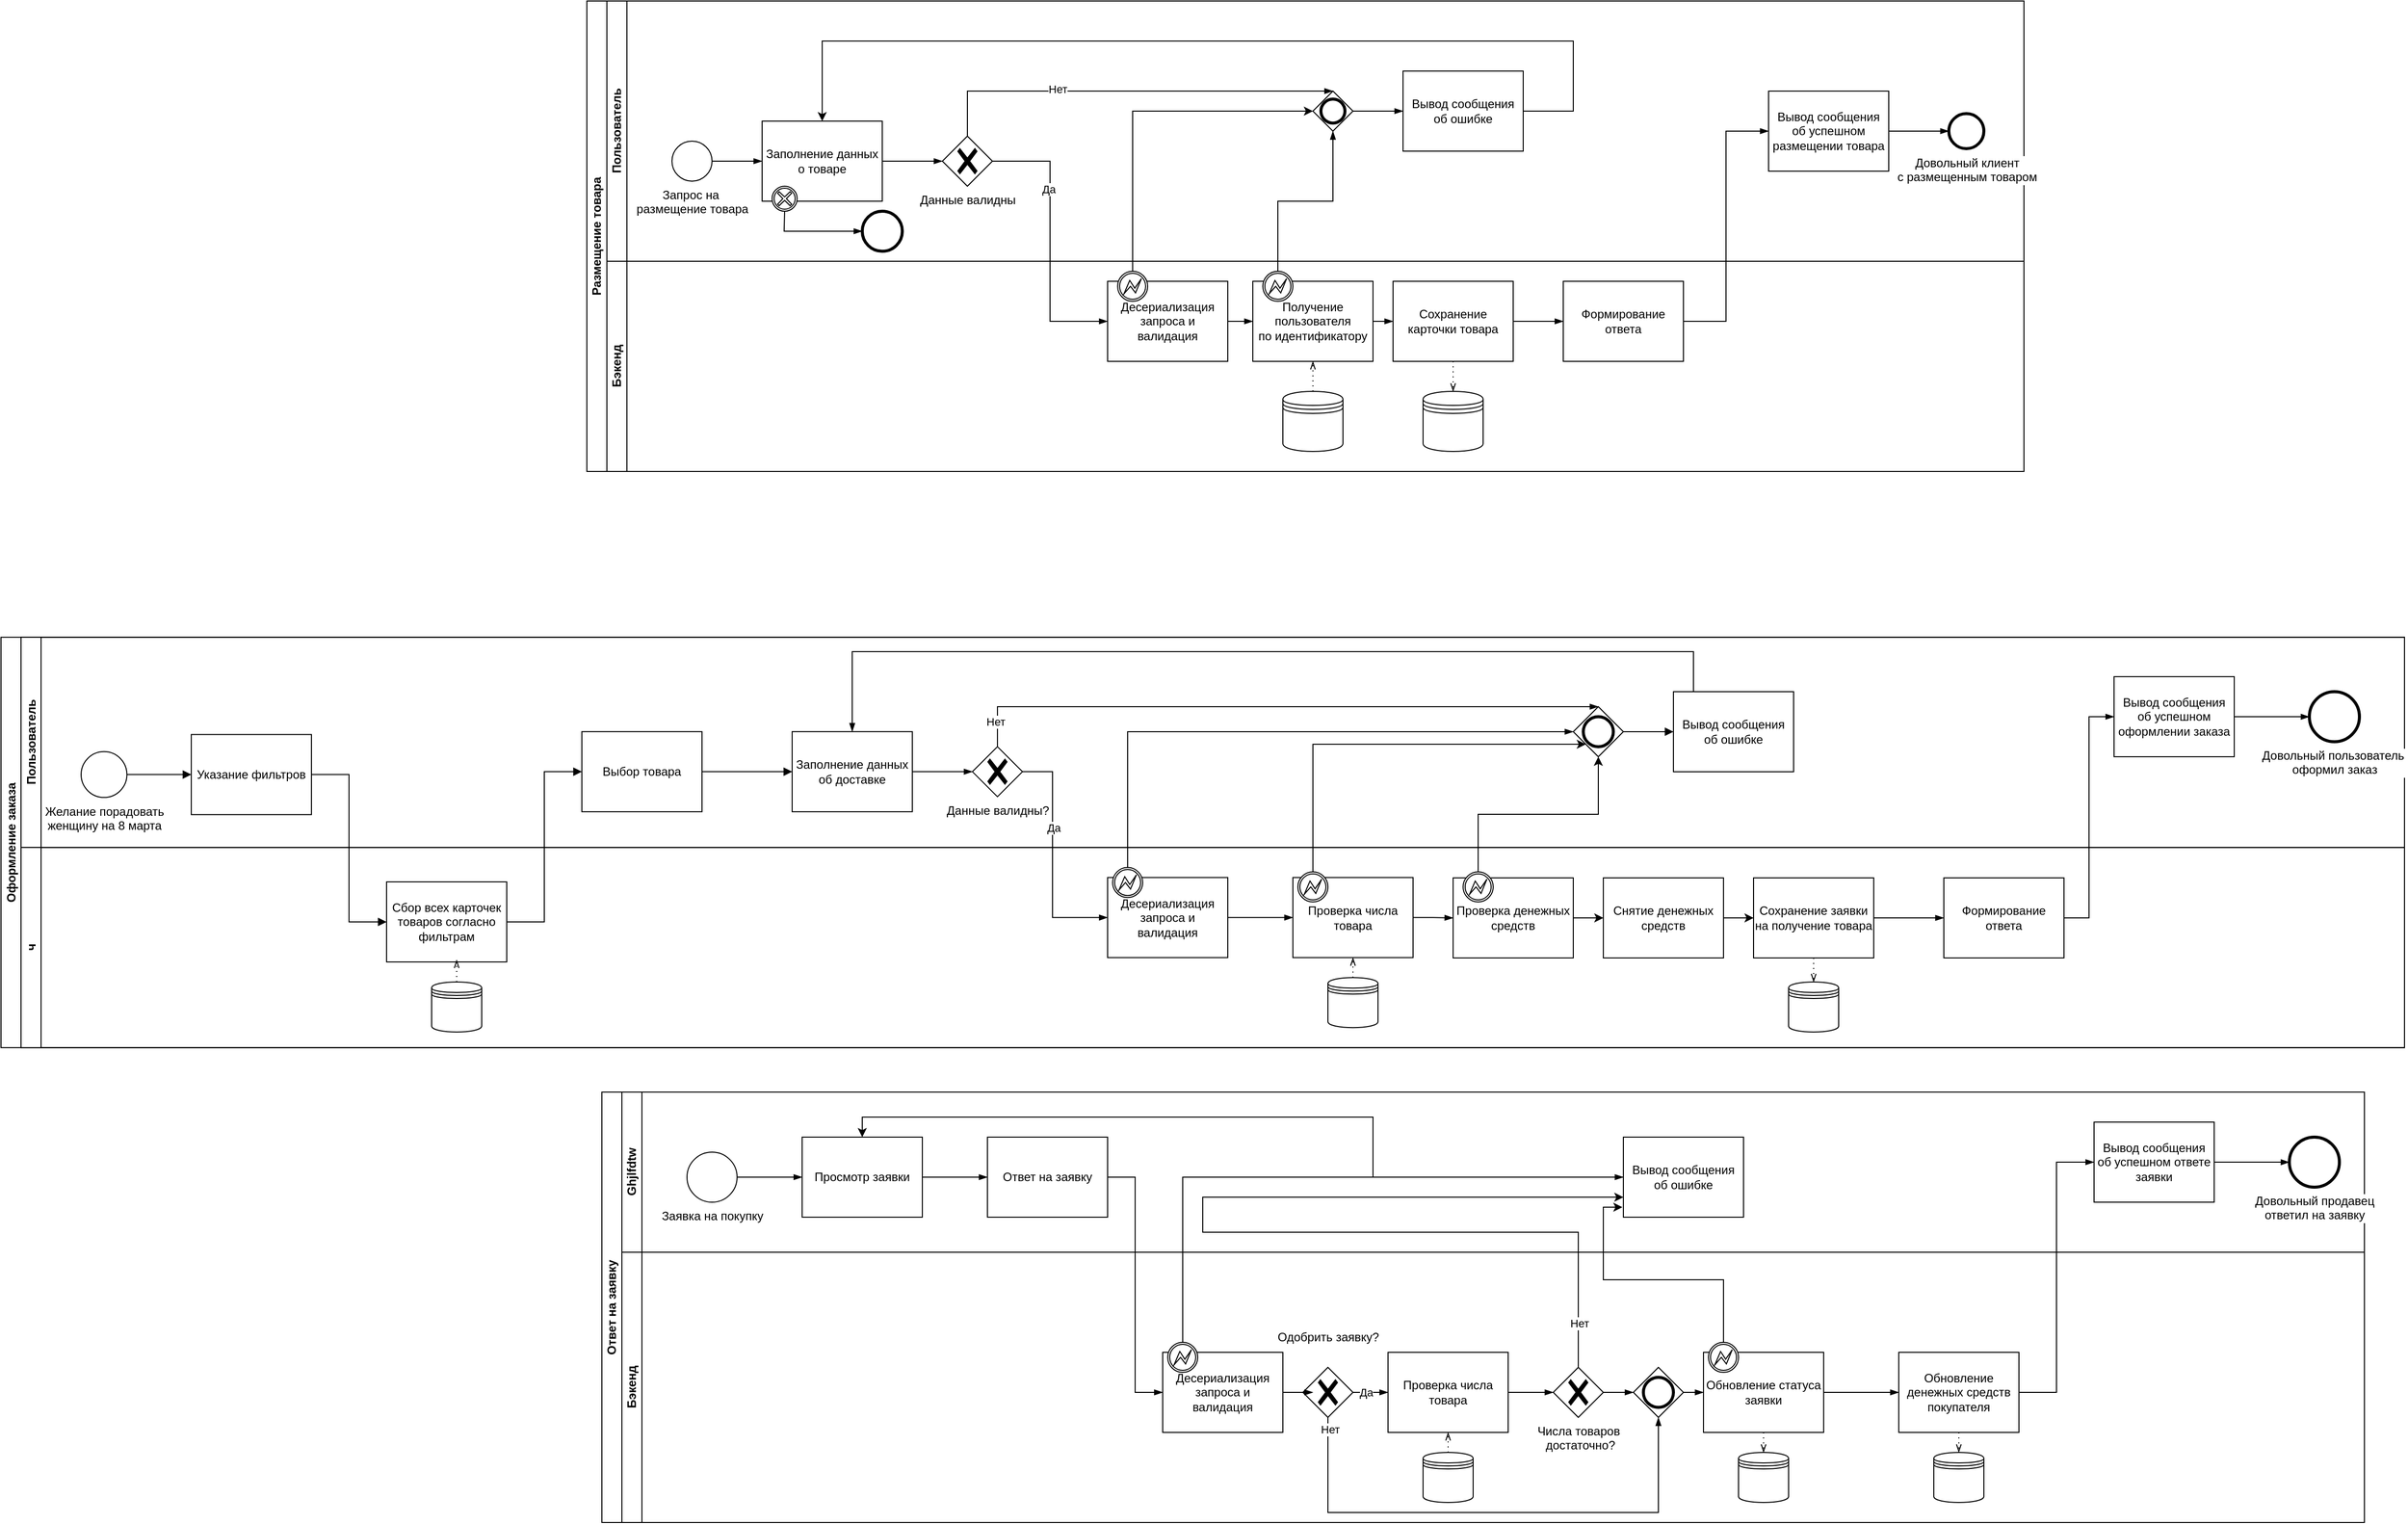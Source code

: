 <mxfile version="26.0.16">
  <diagram name="Page-1" id="ZOsxXr-wDAAlMgPpVdyb">
    <mxGraphModel dx="2162" dy="2418" grid="1" gridSize="10" guides="1" tooltips="1" connect="1" arrows="1" fold="1" page="1" pageScale="1" pageWidth="850" pageHeight="1100" math="0" shadow="0">
      <root>
        <mxCell id="0" />
        <mxCell id="1" parent="0" />
        <mxCell id="DtuoqgoCq_AbvDf9QkuY-9" value="&lt;div&gt;Заполнение данных&lt;/div&gt;&lt;div&gt;о товаре&lt;/div&gt;" style="points=[[0.25,0,0],[0.5,0,0],[0.75,0,0],[1,0.25,0],[1,0.5,0],[1,0.75,0],[0.75,1,0],[0.5,1,0],[0.25,1,0],[0,0.75,0],[0,0.5,0],[0,0.25,0]];shape=mxgraph.bpmn.task2;whiteSpace=wrap;rectStyle=rounded;size=10;html=1;container=1;expand=0;collapsible=0;taskMarker=abstract;isLoopSub=1;" parent="1" vertex="1">
          <mxGeometry x="870" y="80" width="120" height="80" as="geometry" />
        </mxCell>
        <mxCell id="DtuoqgoCq_AbvDf9QkuY-19" value="" style="points=[[0.145,0.145,0],[0.5,0,0],[0.855,0.145,0],[1,0.5,0],[0.855,0.855,0],[0.5,1,0],[0.145,0.855,0],[0,0.5,0]];shape=mxgraph.bpmn.event;html=1;verticalLabelPosition=bottom;labelBackgroundColor=#ffffff;verticalAlign=top;align=center;perimeter=ellipsePerimeter;outlineConnect=0;aspect=fixed;outline=boundInt;symbol=cancel;" parent="DtuoqgoCq_AbvDf9QkuY-9" vertex="1">
          <mxGeometry x="10" y="65" width="25" height="25" as="geometry" />
        </mxCell>
        <mxCell id="DtuoqgoCq_AbvDf9QkuY-11" value="" style="edgeStyle=elbowEdgeStyle;fontSize=12;html=1;endArrow=blockThin;endFill=1;rounded=0;exitX=1;exitY=0.5;exitDx=0;exitDy=0;exitPerimeter=0;entryX=0;entryY=0.5;entryDx=0;entryDy=0;entryPerimeter=0;" parent="1" source="DtuoqgoCq_AbvDf9QkuY-6" target="DtuoqgoCq_AbvDf9QkuY-9" edge="1">
          <mxGeometry width="160" relative="1" as="geometry">
            <mxPoint x="830" y="119.68" as="sourcePoint" />
            <mxPoint x="850" y="120" as="targetPoint" />
          </mxGeometry>
        </mxCell>
        <mxCell id="DtuoqgoCq_AbvDf9QkuY-13" value="" style="edgeStyle=elbowEdgeStyle;fontSize=12;html=1;endArrow=blockThin;endFill=1;rounded=0;exitX=1;exitY=0.5;exitDx=0;exitDy=0;exitPerimeter=0;entryX=0;entryY=0.5;entryDx=0;entryDy=0;entryPerimeter=0;" parent="1" source="DtuoqgoCq_AbvDf9QkuY-9" target="DtuoqgoCq_AbvDf9QkuY-45" edge="1">
          <mxGeometry width="160" relative="1" as="geometry">
            <mxPoint x="1100" y="110" as="sourcePoint" />
            <mxPoint x="1050.0" y="120" as="targetPoint" />
          </mxGeometry>
        </mxCell>
        <mxCell id="DtuoqgoCq_AbvDf9QkuY-20" value="" style="edgeStyle=elbowEdgeStyle;fontSize=12;html=1;endArrow=blockThin;endFill=1;rounded=0;exitX=0.5;exitY=1;exitDx=0;exitDy=0;exitPerimeter=0;" parent="1" source="DtuoqgoCq_AbvDf9QkuY-19" edge="1">
          <mxGeometry width="160" relative="1" as="geometry">
            <mxPoint x="910" y="190" as="sourcePoint" />
            <mxPoint x="970" y="190" as="targetPoint" />
            <Array as="points">
              <mxPoint x="892" y="180" />
            </Array>
          </mxGeometry>
        </mxCell>
        <mxCell id="DtuoqgoCq_AbvDf9QkuY-21" value="" style="points=[[0.145,0.145,0],[0.5,0,0],[0.855,0.145,0],[1,0.5,0],[0.855,0.855,0],[0.5,1,0],[0.145,0.855,0],[0,0.5,0]];shape=mxgraph.bpmn.event;html=1;verticalLabelPosition=bottom;labelBackgroundColor=#ffffff;verticalAlign=top;align=center;perimeter=ellipsePerimeter;outlineConnect=0;aspect=fixed;outline=end;symbol=terminate2;" parent="1" vertex="1">
          <mxGeometry x="970" y="170" width="40" height="40" as="geometry" />
        </mxCell>
        <mxCell id="DtuoqgoCq_AbvDf9QkuY-23" value="" style="edgeStyle=elbowEdgeStyle;fontSize=12;html=1;endArrow=blockThin;endFill=1;rounded=0;exitX=1;exitY=0.5;exitDx=0;exitDy=0;exitPerimeter=0;entryX=0;entryY=0.5;entryDx=0;entryDy=0;entryPerimeter=0;" parent="1" source="DtuoqgoCq_AbvDf9QkuY-45" target="DtuoqgoCq_AbvDf9QkuY-24" edge="1">
          <mxGeometry width="160" relative="1" as="geometry">
            <mxPoint x="1100.0" y="120" as="sourcePoint" />
            <mxPoint x="1200" y="280" as="targetPoint" />
          </mxGeometry>
        </mxCell>
        <mxCell id="DtuoqgoCq_AbvDf9QkuY-44" value="Да" style="edgeLabel;html=1;align=center;verticalAlign=middle;resizable=0;points=[];" parent="DtuoqgoCq_AbvDf9QkuY-23" vertex="1" connectable="0">
          <mxGeometry x="-0.382" y="-2" relative="1" as="geometry">
            <mxPoint as="offset" />
          </mxGeometry>
        </mxCell>
        <mxCell id="DtuoqgoCq_AbvDf9QkuY-24" value="Десериализация запроса и валидация" style="points=[[0.25,0,0],[0.5,0,0],[0.75,0,0],[1,0.25,0],[1,0.5,0],[1,0.75,0],[0.75,1,0],[0.5,1,0],[0.25,1,0],[0,0.75,0],[0,0.5,0],[0,0.25,0]];shape=mxgraph.bpmn.task2;whiteSpace=wrap;rectStyle=rounded;size=10;html=1;container=1;expand=0;collapsible=0;taskMarker=abstract;" parent="1" vertex="1">
          <mxGeometry x="1215" y="240" width="120" height="80" as="geometry" />
        </mxCell>
        <mxCell id="DtuoqgoCq_AbvDf9QkuY-25" value="" style="points=[[0.145,0.145,0],[0.5,0,0],[0.855,0.145,0],[1,0.5,0],[0.855,0.855,0],[0.5,1,0],[0.145,0.855,0],[0,0.5,0]];shape=mxgraph.bpmn.event;html=1;verticalLabelPosition=bottom;labelBackgroundColor=#ffffff;verticalAlign=top;align=center;perimeter=ellipsePerimeter;outlineConnect=0;aspect=fixed;outline=boundInt;symbol=error;" parent="DtuoqgoCq_AbvDf9QkuY-24" vertex="1">
          <mxGeometry x="10" y="-10" width="30" height="30" as="geometry" />
        </mxCell>
        <mxCell id="DtuoqgoCq_AbvDf9QkuY-45" value="Данные валидны" style="points=[[0.25,0.25,0],[0.5,0,0],[0.75,0.25,0],[1,0.5,0],[0.75,0.75,0],[0.5,1,0],[0.25,0.75,0],[0,0.5,0]];shape=mxgraph.bpmn.gateway2;html=1;verticalLabelPosition=bottom;labelBackgroundColor=#ffffff;verticalAlign=top;align=center;perimeter=rhombusPerimeter;outlineConnect=0;outline=none;symbol=none;gwType=exclusive;" parent="1" vertex="1">
          <mxGeometry x="1050" y="95" width="50" height="50" as="geometry" />
        </mxCell>
        <mxCell id="DtuoqgoCq_AbvDf9QkuY-46" value="" style="edgeStyle=elbowEdgeStyle;fontSize=12;html=1;endArrow=blockThin;endFill=1;rounded=0;exitX=0.5;exitY=0;exitDx=0;exitDy=0;exitPerimeter=0;entryX=0.5;entryY=0;entryDx=0;entryDy=0;entryPerimeter=0;" parent="1" source="DtuoqgoCq_AbvDf9QkuY-45" target="mSFzK-ioznIF6lpqcWxD-8" edge="1">
          <mxGeometry width="160" relative="1" as="geometry">
            <mxPoint x="990" y="70" as="sourcePoint" />
            <mxPoint x="1110" y="20.0" as="targetPoint" />
            <Array as="points">
              <mxPoint x="1075" y="60" />
            </Array>
          </mxGeometry>
        </mxCell>
        <mxCell id="DtuoqgoCq_AbvDf9QkuY-48" value="Нет" style="edgeLabel;html=1;align=center;verticalAlign=middle;resizable=0;points=[];" parent="DtuoqgoCq_AbvDf9QkuY-46" vertex="1" connectable="0">
          <mxGeometry x="-0.345" y="2" relative="1" as="geometry">
            <mxPoint as="offset" />
          </mxGeometry>
        </mxCell>
        <mxCell id="DtuoqgoCq_AbvDf9QkuY-56" value="Заполнение данных об доставке" style="points=[[0.25,0,0],[0.5,0,0],[0.75,0,0],[1,0.25,0],[1,0.5,0],[1,0.75,0],[0.75,1,0],[0.5,1,0],[0.25,1,0],[0,0.75,0],[0,0.5,0],[0,0.25,0]];shape=mxgraph.bpmn.task2;whiteSpace=wrap;rectStyle=rounded;size=10;html=1;container=1;expand=0;collapsible=0;taskMarker=abstract;isLoopSub=1;" parent="1" vertex="1">
          <mxGeometry x="900" y="689.93" width="120" height="80" as="geometry" />
        </mxCell>
        <mxCell id="DtuoqgoCq_AbvDf9QkuY-64" value="Данные валидны?" style="points=[[0.25,0.25,0],[0.5,0,0],[0.75,0.25,0],[1,0.5,0],[0.75,0.75,0],[0.5,1,0],[0.25,0.75,0],[0,0.5,0]];shape=mxgraph.bpmn.gateway2;html=1;verticalLabelPosition=bottom;labelBackgroundColor=#ffffff;verticalAlign=top;align=center;perimeter=rhombusPerimeter;outlineConnect=0;outline=none;symbol=none;gwType=exclusive;" parent="1" vertex="1">
          <mxGeometry x="1080" y="704.93" width="50" height="50" as="geometry" />
        </mxCell>
        <mxCell id="DtuoqgoCq_AbvDf9QkuY-65" value="" style="edgeStyle=elbowEdgeStyle;fontSize=12;html=1;endArrow=blockThin;endFill=1;rounded=0;exitX=1;exitY=0.5;exitDx=0;exitDy=0;exitPerimeter=0;entryX=0;entryY=0.5;entryDx=0;entryDy=0;entryPerimeter=0;" parent="1" source="DtuoqgoCq_AbvDf9QkuY-56" target="DtuoqgoCq_AbvDf9QkuY-64" edge="1">
          <mxGeometry width="160" relative="1" as="geometry">
            <mxPoint x="1140" y="769.93" as="sourcePoint" />
            <mxPoint x="1300" y="769.93" as="targetPoint" />
          </mxGeometry>
        </mxCell>
        <mxCell id="DtuoqgoCq_AbvDf9QkuY-67" value="" style="edgeStyle=elbowEdgeStyle;fontSize=12;html=1;endArrow=blockThin;endFill=1;rounded=0;exitX=0.5;exitY=0;exitDx=0;exitDy=0;exitPerimeter=0;entryX=0.5;entryY=0;entryDx=0;entryDy=0;entryPerimeter=0;" parent="1" source="DtuoqgoCq_AbvDf9QkuY-64" target="DtuoqgoCq_AbvDf9QkuY-175" edge="1">
          <mxGeometry width="160" relative="1" as="geometry">
            <mxPoint x="1090" y="699.93" as="sourcePoint" />
            <mxPoint x="1250" y="699.93" as="targetPoint" />
            <Array as="points">
              <mxPoint x="1105" y="679.93" />
            </Array>
          </mxGeometry>
        </mxCell>
        <mxCell id="DtuoqgoCq_AbvDf9QkuY-174" value="Нет" style="edgeLabel;html=1;align=center;verticalAlign=middle;resizable=0;points=[];" parent="DtuoqgoCq_AbvDf9QkuY-67" vertex="1" connectable="0">
          <mxGeometry x="-0.922" y="2" relative="1" as="geometry">
            <mxPoint as="offset" />
          </mxGeometry>
        </mxCell>
        <mxCell id="DtuoqgoCq_AbvDf9QkuY-68" value="" style="edgeStyle=orthogonalEdgeStyle;fontSize=12;html=1;endArrow=blockThin;endFill=1;rounded=0;exitX=1;exitY=0.5;exitDx=0;exitDy=0;exitPerimeter=0;entryX=0.5;entryY=0;entryDx=0;entryDy=0;entryPerimeter=0;" parent="1" source="DtuoqgoCq_AbvDf9QkuY-66" target="DtuoqgoCq_AbvDf9QkuY-56" edge="1">
          <mxGeometry width="160" relative="1" as="geometry">
            <mxPoint x="1390" y="689.93" as="sourcePoint" />
            <mxPoint x="1550" y="689.93" as="targetPoint" />
            <Array as="points">
              <mxPoint x="1800" y="670" />
              <mxPoint x="1800" y="610" />
              <mxPoint x="960" y="610" />
            </Array>
          </mxGeometry>
        </mxCell>
        <mxCell id="DtuoqgoCq_AbvDf9QkuY-76" value="" style="edgeStyle=elbowEdgeStyle;fontSize=12;html=1;endArrow=blockThin;endFill=1;rounded=0;exitX=1;exitY=0.5;exitDx=0;exitDy=0;exitPerimeter=0;entryX=0;entryY=0.5;entryDx=0;entryDy=0;entryPerimeter=0;" parent="1" source="DtuoqgoCq_AbvDf9QkuY-64" target="DtuoqgoCq_AbvDf9QkuY-78" edge="1">
          <mxGeometry width="160" relative="1" as="geometry">
            <mxPoint x="1120" y="869.93" as="sourcePoint" />
            <mxPoint x="1210" y="880" as="targetPoint" />
            <Array as="points">
              <mxPoint x="1160" y="799.93" />
            </Array>
          </mxGeometry>
        </mxCell>
        <mxCell id="DtuoqgoCq_AbvDf9QkuY-173" value="Да" style="edgeLabel;html=1;align=center;verticalAlign=middle;resizable=0;points=[];" parent="DtuoqgoCq_AbvDf9QkuY-76" vertex="1" connectable="0">
          <mxGeometry x="-0.254" y="1" relative="1" as="geometry">
            <mxPoint as="offset" />
          </mxGeometry>
        </mxCell>
        <mxCell id="DtuoqgoCq_AbvDf9QkuY-78" value="Десериализация запроса и валидация" style="points=[[0.25,0,0],[0.5,0,0],[0.75,0,0],[1,0.25,0],[1,0.5,0],[1,0.75,0],[0.75,1,0],[0.5,1,0],[0.25,1,0],[0,0.75,0],[0,0.5,0],[0,0.25,0]];shape=mxgraph.bpmn.task2;whiteSpace=wrap;rectStyle=rounded;size=10;html=1;container=1;expand=0;collapsible=0;taskMarker=abstract;" parent="1" vertex="1">
          <mxGeometry x="1215" y="835.67" width="120" height="80" as="geometry" />
        </mxCell>
        <mxCell id="DtuoqgoCq_AbvDf9QkuY-79" value="" style="points=[[0.145,0.145,0],[0.5,0,0],[0.855,0.145,0],[1,0.5,0],[0.855,0.855,0],[0.5,1,0],[0.145,0.855,0],[0,0.5,0]];shape=mxgraph.bpmn.event;html=1;verticalLabelPosition=bottom;labelBackgroundColor=#ffffff;verticalAlign=top;align=center;perimeter=ellipsePerimeter;outlineConnect=0;aspect=fixed;outline=boundInt;symbol=error;" parent="DtuoqgoCq_AbvDf9QkuY-78" vertex="1">
          <mxGeometry x="5" y="-10" width="30" height="30" as="geometry" />
        </mxCell>
        <mxCell id="DtuoqgoCq_AbvDf9QkuY-80" value="" style="edgeStyle=elbowEdgeStyle;fontSize=12;html=1;endArrow=blockThin;endFill=1;rounded=0;exitX=0.5;exitY=0;exitDx=0;exitDy=0;exitPerimeter=0;entryX=0;entryY=0.5;entryDx=0;entryDy=0;entryPerimeter=0;" parent="1" source="DtuoqgoCq_AbvDf9QkuY-79" target="DtuoqgoCq_AbvDf9QkuY-175" edge="1">
          <mxGeometry width="160" relative="1" as="geometry">
            <mxPoint x="1150" y="820" as="sourcePoint" />
            <mxPoint x="1310" y="820" as="targetPoint" />
            <Array as="points">
              <mxPoint x="1235" y="760" />
            </Array>
          </mxGeometry>
        </mxCell>
        <mxCell id="DtuoqgoCq_AbvDf9QkuY-83" value="" style="edgeStyle=elbowEdgeStyle;fontSize=12;html=1;endArrow=blockThin;endFill=1;rounded=0;exitX=1;exitY=0.5;exitDx=0;exitDy=0;exitPerimeter=0;" parent="1" source="DtuoqgoCq_AbvDf9QkuY-78" edge="1">
          <mxGeometry width="160" relative="1" as="geometry">
            <mxPoint x="1350" y="875.27" as="sourcePoint" />
            <mxPoint x="1400" y="875.67" as="targetPoint" />
          </mxGeometry>
        </mxCell>
        <mxCell id="DtuoqgoCq_AbvDf9QkuY-97" value="Проверка числа товара" style="points=[[0.25,0,0],[0.5,0,0],[0.75,0,0],[1,0.25,0],[1,0.5,0],[1,0.75,0],[0.75,1,0],[0.5,1,0],[0.25,1,0],[0,0.75,0],[0,0.5,0],[0,0.25,0]];shape=mxgraph.bpmn.task2;whiteSpace=wrap;rectStyle=rounded;size=10;html=1;container=1;expand=0;collapsible=0;taskMarker=abstract;" parent="1" vertex="1">
          <mxGeometry x="1400" y="835.67" width="120" height="80" as="geometry" />
        </mxCell>
        <mxCell id="DtuoqgoCq_AbvDf9QkuY-200" value="" style="points=[[0.145,0.145,0],[0.5,0,0],[0.855,0.145,0],[1,0.5,0],[0.855,0.855,0],[0.5,1,0],[0.145,0.855,0],[0,0.5,0]];shape=mxgraph.bpmn.event;html=1;verticalLabelPosition=bottom;labelBackgroundColor=#ffffff;verticalAlign=top;align=center;perimeter=ellipsePerimeter;outlineConnect=0;aspect=fixed;outline=boundInt;symbol=error;" parent="DtuoqgoCq_AbvDf9QkuY-97" vertex="1">
          <mxGeometry x="5" y="-5.67" width="30" height="30" as="geometry" />
        </mxCell>
        <mxCell id="DtuoqgoCq_AbvDf9QkuY-99" value="" style="edgeStyle=elbowEdgeStyle;fontSize=12;html=1;endArrow=blockThin;endFill=1;rounded=0;exitX=1;exitY=0.5;exitDx=0;exitDy=0;exitPerimeter=0;entryX=0;entryY=0.5;entryDx=0;entryDy=0;entryPerimeter=0;" parent="1" source="DtuoqgoCq_AbvDf9QkuY-97" target="DtuoqgoCq_AbvDf9QkuY-201" edge="1">
          <mxGeometry width="160" relative="1" as="geometry">
            <mxPoint x="1530" y="815.67" as="sourcePoint" />
            <mxPoint x="1560" y="875.67" as="targetPoint" />
          </mxGeometry>
        </mxCell>
        <mxCell id="DtuoqgoCq_AbvDf9QkuY-102" value="" style="shape=datastore;html=1;labelPosition=center;verticalLabelPosition=bottom;align=center;verticalAlign=top;" parent="1" vertex="1">
          <mxGeometry x="1435" y="935.67" width="50" height="50" as="geometry" />
        </mxCell>
        <mxCell id="DtuoqgoCq_AbvDf9QkuY-103" value="" style="edgeStyle=elbowEdgeStyle;fontSize=12;html=1;endFill=0;startFill=0;endSize=6;startSize=6;dashed=1;dashPattern=1 4;endArrow=openThin;startArrow=none;rounded=0;exitX=0.5;exitY=0;exitDx=0;exitDy=0;entryX=0.5;entryY=1;entryDx=0;entryDy=0;entryPerimeter=0;" parent="1" source="DtuoqgoCq_AbvDf9QkuY-102" target="DtuoqgoCq_AbvDf9QkuY-97" edge="1">
          <mxGeometry width="160" relative="1" as="geometry">
            <mxPoint x="1560" y="815.67" as="sourcePoint" />
            <mxPoint x="1520" y="945.67" as="targetPoint" />
          </mxGeometry>
        </mxCell>
        <mxCell id="DtuoqgoCq_AbvDf9QkuY-116" value="Заявка на покупку" style="points=[[0.145,0.145,0],[0.5,0,0],[0.855,0.145,0],[1,0.5,0],[0.855,0.855,0],[0.5,1,0],[0.145,0.855,0],[0,0.5,0]];shape=mxgraph.bpmn.event;html=1;verticalLabelPosition=bottom;labelBackgroundColor=#ffffff;verticalAlign=top;align=center;perimeter=ellipsePerimeter;outlineConnect=0;aspect=fixed;outline=standard;symbol=general;" parent="1" vertex="1">
          <mxGeometry x="795" y="1110" width="50" height="50" as="geometry" />
        </mxCell>
        <mxCell id="DtuoqgoCq_AbvDf9QkuY-118" value="Просмотр заявки" style="points=[[0.25,0,0],[0.5,0,0],[0.75,0,0],[1,0.25,0],[1,0.5,0],[1,0.75,0],[0.75,1,0],[0.5,1,0],[0.25,1,0],[0,0.75,0],[0,0.5,0],[0,0.25,0]];shape=mxgraph.bpmn.task2;whiteSpace=wrap;rectStyle=rounded;size=10;html=1;container=1;expand=0;collapsible=0;taskMarker=abstract;" parent="1" vertex="1">
          <mxGeometry x="910" y="1095" width="120" height="80" as="geometry" />
        </mxCell>
        <mxCell id="DtuoqgoCq_AbvDf9QkuY-119" style="edgeStyle=orthogonalEdgeStyle;rounded=0;orthogonalLoop=1;jettySize=auto;html=1;exitX=1;exitY=0.5;exitDx=0;exitDy=0;exitPerimeter=0;entryX=0;entryY=0.5;entryDx=0;entryDy=0;entryPerimeter=0;endArrow=blockThin;endFill=1;" parent="1" source="DtuoqgoCq_AbvDf9QkuY-116" target="DtuoqgoCq_AbvDf9QkuY-118" edge="1">
          <mxGeometry relative="1" as="geometry" />
        </mxCell>
        <mxCell id="DtuoqgoCq_AbvDf9QkuY-120" value="Десериализация запроса и валидация" style="points=[[0.25,0,0],[0.5,0,0],[0.75,0,0],[1,0.25,0],[1,0.5,0],[1,0.75,0],[0.75,1,0],[0.5,1,0],[0.25,1,0],[0,0.75,0],[0,0.5,0],[0,0.25,0]];shape=mxgraph.bpmn.task2;whiteSpace=wrap;rectStyle=rounded;size=10;html=1;container=1;expand=0;collapsible=0;taskMarker=abstract;" parent="1" vertex="1">
          <mxGeometry x="1270" y="1310" width="120" height="80" as="geometry" />
        </mxCell>
        <mxCell id="DtuoqgoCq_AbvDf9QkuY-121" value="" style="points=[[0.145,0.145,0],[0.5,0,0],[0.855,0.145,0],[1,0.5,0],[0.855,0.855,0],[0.5,1,0],[0.145,0.855,0],[0,0.5,0]];shape=mxgraph.bpmn.event;html=1;verticalLabelPosition=bottom;labelBackgroundColor=#ffffff;verticalAlign=top;align=center;perimeter=ellipsePerimeter;outlineConnect=0;aspect=fixed;outline=boundInt;symbol=error;" parent="DtuoqgoCq_AbvDf9QkuY-120" vertex="1">
          <mxGeometry x="5" y="-10" width="30" height="30" as="geometry" />
        </mxCell>
        <mxCell id="DtuoqgoCq_AbvDf9QkuY-125" style="edgeStyle=orthogonalEdgeStyle;rounded=0;orthogonalLoop=1;jettySize=auto;html=1;exitX=1;exitY=0.5;exitDx=0;exitDy=0;exitPerimeter=0;endArrow=blockThin;endFill=1;entryX=0;entryY=0.5;entryDx=0;entryDy=0;entryPerimeter=0;" parent="1" source="DtuoqgoCq_AbvDf9QkuY-123" target="DtuoqgoCq_AbvDf9QkuY-120" edge="1">
          <mxGeometry relative="1" as="geometry" />
        </mxCell>
        <mxCell id="DtuoqgoCq_AbvDf9QkuY-123" value="Ответ на заявку" style="points=[[0.25,0,0],[0.5,0,0],[0.75,0,0],[1,0.25,0],[1,0.5,0],[1,0.75,0],[0.75,1,0],[0.5,1,0],[0.25,1,0],[0,0.75,0],[0,0.5,0],[0,0.25,0]];shape=mxgraph.bpmn.task2;whiteSpace=wrap;rectStyle=rounded;size=10;html=1;container=1;expand=0;collapsible=0;taskMarker=abstract;" parent="1" vertex="1">
          <mxGeometry x="1095" y="1095" width="120" height="80" as="geometry" />
        </mxCell>
        <mxCell id="DtuoqgoCq_AbvDf9QkuY-124" style="edgeStyle=orthogonalEdgeStyle;rounded=0;orthogonalLoop=1;jettySize=auto;html=1;exitX=1;exitY=0.5;exitDx=0;exitDy=0;exitPerimeter=0;entryX=0;entryY=0.5;entryDx=0;entryDy=0;entryPerimeter=0;endArrow=blockThin;endFill=1;" parent="1" source="DtuoqgoCq_AbvDf9QkuY-118" target="DtuoqgoCq_AbvDf9QkuY-123" edge="1">
          <mxGeometry relative="1" as="geometry" />
        </mxCell>
        <mxCell id="DtuoqgoCq_AbvDf9QkuY-128" style="edgeStyle=orthogonalEdgeStyle;rounded=0;orthogonalLoop=1;jettySize=auto;html=1;exitX=1;exitY=0.5;exitDx=0;exitDy=0;exitPerimeter=0;entryX=0.5;entryY=0;entryDx=0;entryDy=0;entryPerimeter=0;" parent="1" source="DtuoqgoCq_AbvDf9QkuY-126" target="DtuoqgoCq_AbvDf9QkuY-118" edge="1">
          <mxGeometry relative="1" as="geometry">
            <mxPoint x="1300" y="1040" as="targetPoint" />
            <Array as="points">
              <mxPoint x="1480" y="1135" />
              <mxPoint x="1480" y="1075" />
              <mxPoint x="970" y="1075" />
            </Array>
          </mxGeometry>
        </mxCell>
        <mxCell id="DtuoqgoCq_AbvDf9QkuY-127" style="edgeStyle=orthogonalEdgeStyle;rounded=0;orthogonalLoop=1;jettySize=auto;html=1;exitX=0.5;exitY=0;exitDx=0;exitDy=0;exitPerimeter=0;entryX=0;entryY=0.5;entryDx=0;entryDy=0;entryPerimeter=0;endArrow=blockThin;endFill=1;" parent="1" source="DtuoqgoCq_AbvDf9QkuY-121" target="DtuoqgoCq_AbvDf9QkuY-126" edge="1">
          <mxGeometry relative="1" as="geometry" />
        </mxCell>
        <mxCell id="DtuoqgoCq_AbvDf9QkuY-147" value="Размещение товара" style="swimlane;html=1;childLayout=stackLayout;resizeParent=1;resizeParentMax=0;horizontal=0;startSize=20;horizontalStack=0;whiteSpace=wrap;" parent="1" vertex="1">
          <mxGeometry x="695" y="-40" width="1435" height="470" as="geometry" />
        </mxCell>
        <mxCell id="DtuoqgoCq_AbvDf9QkuY-148" value="Пользователь" style="swimlane;html=1;startSize=20;horizontal=0;" parent="DtuoqgoCq_AbvDf9QkuY-147" vertex="1">
          <mxGeometry x="20" width="1415" height="260" as="geometry" />
        </mxCell>
        <mxCell id="DtuoqgoCq_AbvDf9QkuY-6" value="&lt;div&gt;Запрос на&amp;nbsp;&lt;/div&gt;&lt;div&gt;размещение товара&lt;/div&gt;&lt;div&gt;&lt;br&gt;&lt;/div&gt;" style="points=[[0.145,0.145,0],[0.5,0,0],[0.855,0.145,0],[1,0.5,0],[0.855,0.855,0],[0.5,1,0],[0.145,0.855,0],[0,0.5,0]];shape=mxgraph.bpmn.event;html=1;verticalLabelPosition=bottom;labelBackgroundColor=#ffffff;verticalAlign=top;align=center;perimeter=ellipsePerimeter;outlineConnect=0;aspect=fixed;outline=standard;symbol=general;" parent="DtuoqgoCq_AbvDf9QkuY-148" vertex="1">
          <mxGeometry x="65" y="140" width="40" height="40" as="geometry" />
        </mxCell>
        <mxCell id="DtuoqgoCq_AbvDf9QkuY-26" value="&lt;div&gt;Вывод сообщения&lt;/div&gt;&lt;div&gt;об ошибке&lt;/div&gt;" style="points=[[0.25,0,0],[0.5,0,0],[0.75,0,0],[1,0.25,0],[1,0.5,0],[1,0.75,0],[0.75,1,0],[0.5,1,0],[0.25,1,0],[0,0.75,0],[0,0.5,0],[0,0.25,0]];shape=mxgraph.bpmn.task2;whiteSpace=wrap;rectStyle=rounded;size=10;html=1;container=1;expand=0;collapsible=0;taskMarker=abstract;" parent="DtuoqgoCq_AbvDf9QkuY-148" vertex="1">
          <mxGeometry x="795" y="70" width="120" height="80" as="geometry" />
        </mxCell>
        <mxCell id="mSFzK-ioznIF6lpqcWxD-12" style="edgeStyle=orthogonalEdgeStyle;rounded=0;orthogonalLoop=1;jettySize=auto;html=1;exitX=1;exitY=0.5;exitDx=0;exitDy=0;exitPerimeter=0;endArrow=blockThin;endFill=1;" parent="DtuoqgoCq_AbvDf9QkuY-148" source="mSFzK-ioznIF6lpqcWxD-8" target="DtuoqgoCq_AbvDf9QkuY-26" edge="1">
          <mxGeometry relative="1" as="geometry" />
        </mxCell>
        <mxCell id="mSFzK-ioznIF6lpqcWxD-8" value="" style="points=[[0.25,0.25,0],[0.5,0,0],[0.75,0.25,0],[1,0.5,0],[0.75,0.75,0],[0.5,1,0],[0.25,0.75,0],[0,0.5,0]];shape=mxgraph.bpmn.gateway2;html=1;verticalLabelPosition=bottom;labelBackgroundColor=#ffffff;verticalAlign=top;align=center;perimeter=rhombusPerimeter;outlineConnect=0;outline=end;symbol=general;" parent="DtuoqgoCq_AbvDf9QkuY-148" vertex="1">
          <mxGeometry x="705" y="90" width="40" height="40" as="geometry" />
        </mxCell>
        <mxCell id="DtuoqgoCq_AbvDf9QkuY-149" value="Бэкенд" style="swimlane;html=1;startSize=20;horizontal=0;" parent="DtuoqgoCq_AbvDf9QkuY-147" vertex="1">
          <mxGeometry x="20" y="260" width="1415" height="210" as="geometry" />
        </mxCell>
        <mxCell id="DtuoqgoCq_AbvDf9QkuY-31" value="&lt;div&gt;Формирование&lt;/div&gt;&lt;div&gt;ответа&lt;/div&gt;" style="points=[[0.25,0,0],[0.5,0,0],[0.75,0,0],[1,0.25,0],[1,0.5,0],[1,0.75,0],[0.75,1,0],[0.5,1,0],[0.25,1,0],[0,0.75,0],[0,0.5,0],[0,0.25,0]];shape=mxgraph.bpmn.task2;whiteSpace=wrap;rectStyle=rounded;size=10;html=1;container=1;expand=0;collapsible=0;taskMarker=abstract;" parent="DtuoqgoCq_AbvDf9QkuY-149" vertex="1">
          <mxGeometry x="955" y="20" width="120" height="80" as="geometry" />
        </mxCell>
        <mxCell id="DtuoqgoCq_AbvDf9QkuY-33" value="&lt;div&gt;Вывод сообщения&lt;/div&gt;&lt;div&gt;об успешном размещении товара&lt;/div&gt;" style="points=[[0.25,0,0],[0.5,0,0],[0.75,0,0],[1,0.25,0],[1,0.5,0],[1,0.75,0],[0.75,1,0],[0.5,1,0],[0.25,1,0],[0,0.75,0],[0,0.5,0],[0,0.25,0]];shape=mxgraph.bpmn.task2;whiteSpace=wrap;rectStyle=rounded;size=10;html=1;container=1;expand=0;collapsible=0;taskMarker=abstract;" parent="DtuoqgoCq_AbvDf9QkuY-149" vertex="1">
          <mxGeometry x="1160" y="-170" width="120" height="80" as="geometry" />
        </mxCell>
        <mxCell id="DtuoqgoCq_AbvDf9QkuY-34" value="" style="edgeStyle=elbowEdgeStyle;fontSize=12;html=1;endArrow=blockThin;endFill=1;rounded=0;exitX=1;exitY=0.5;exitDx=0;exitDy=0;exitPerimeter=0;entryX=0;entryY=0.5;entryDx=0;entryDy=0;entryPerimeter=0;" parent="DtuoqgoCq_AbvDf9QkuY-149" source="DtuoqgoCq_AbvDf9QkuY-31" target="DtuoqgoCq_AbvDf9QkuY-33" edge="1">
          <mxGeometry width="160" relative="1" as="geometry">
            <mxPoint x="970" y="-30" as="sourcePoint" />
            <mxPoint x="1130" y="-30" as="targetPoint" />
          </mxGeometry>
        </mxCell>
        <mxCell id="DtuoqgoCq_AbvDf9QkuY-35" value="&lt;div&gt;Довольный клиент &lt;br&gt;&lt;/div&gt;&lt;div&gt;с размещенным товаром&lt;/div&gt;" style="points=[[0.145,0.145,0],[0.5,0,0],[0.855,0.145,0],[1,0.5,0],[0.855,0.855,0],[0.5,1,0],[0.145,0.855,0],[0,0.5,0]];shape=mxgraph.bpmn.event;html=1;verticalLabelPosition=bottom;labelBackgroundColor=#ffffff;verticalAlign=top;align=center;perimeter=ellipsePerimeter;outlineConnect=0;aspect=fixed;outline=end;symbol=terminate2;" parent="DtuoqgoCq_AbvDf9QkuY-149" vertex="1">
          <mxGeometry x="1340" y="-147.5" width="35" height="35" as="geometry" />
        </mxCell>
        <mxCell id="DtuoqgoCq_AbvDf9QkuY-36" value="" style="edgeStyle=elbowEdgeStyle;fontSize=12;html=1;endArrow=blockThin;endFill=1;rounded=0;exitX=1;exitY=0.5;exitDx=0;exitDy=0;exitPerimeter=0;entryX=0;entryY=0.5;entryDx=0;entryDy=0;entryPerimeter=0;" parent="DtuoqgoCq_AbvDf9QkuY-149" source="DtuoqgoCq_AbvDf9QkuY-33" target="DtuoqgoCq_AbvDf9QkuY-35" edge="1">
          <mxGeometry width="160" relative="1" as="geometry">
            <mxPoint x="1380" y="-80.71" as="sourcePoint" />
            <mxPoint x="1540" y="-80.71" as="targetPoint" />
          </mxGeometry>
        </mxCell>
        <mxCell id="DtuoqgoCq_AbvDf9QkuY-38" value="Сохранение карточки товара" style="points=[[0.25,0,0],[0.5,0,0],[0.75,0,0],[1,0.25,0],[1,0.5,0],[1,0.75,0],[0.75,1,0],[0.5,1,0],[0.25,1,0],[0,0.75,0],[0,0.5,0],[0,0.25,0]];shape=mxgraph.bpmn.task2;whiteSpace=wrap;rectStyle=rounded;size=10;html=1;container=1;expand=0;collapsible=0;taskMarker=abstract;" parent="DtuoqgoCq_AbvDf9QkuY-149" vertex="1">
          <mxGeometry x="785" y="20" width="120" height="80" as="geometry" />
        </mxCell>
        <mxCell id="DtuoqgoCq_AbvDf9QkuY-40" value="" style="edgeStyle=elbowEdgeStyle;fontSize=12;html=1;endArrow=blockThin;endFill=1;rounded=0;exitX=1;exitY=0.5;exitDx=0;exitDy=0;exitPerimeter=0;entryX=0;entryY=0.5;entryDx=0;entryDy=0;entryPerimeter=0;" parent="DtuoqgoCq_AbvDf9QkuY-149" source="DtuoqgoCq_AbvDf9QkuY-38" target="DtuoqgoCq_AbvDf9QkuY-31" edge="1">
          <mxGeometry width="160" relative="1" as="geometry">
            <mxPoint x="815" y="-60" as="sourcePoint" />
            <mxPoint x="975" y="-60" as="targetPoint" />
          </mxGeometry>
        </mxCell>
        <mxCell id="DtuoqgoCq_AbvDf9QkuY-41" value="" style="shape=datastore;html=1;labelPosition=center;verticalLabelPosition=bottom;align=center;verticalAlign=top;" parent="DtuoqgoCq_AbvDf9QkuY-149" vertex="1">
          <mxGeometry x="815" y="130" width="60" height="60" as="geometry" />
        </mxCell>
        <mxCell id="DtuoqgoCq_AbvDf9QkuY-43" value="" style="edgeStyle=elbowEdgeStyle;fontSize=12;html=1;endFill=0;startFill=0;endSize=6;startSize=6;dashed=1;dashPattern=1 4;endArrow=openThin;startArrow=none;rounded=0;exitX=0.5;exitY=1;exitDx=0;exitDy=0;exitPerimeter=0;entryX=0.5;entryY=0;entryDx=0;entryDy=0;" parent="DtuoqgoCq_AbvDf9QkuY-149" source="DtuoqgoCq_AbvDf9QkuY-38" target="DtuoqgoCq_AbvDf9QkuY-41" edge="1">
          <mxGeometry width="160" relative="1" as="geometry">
            <mxPoint x="845" y="140" as="sourcePoint" />
            <mxPoint x="1005" y="140" as="targetPoint" />
          </mxGeometry>
        </mxCell>
        <mxCell id="mSFzK-ioznIF6lpqcWxD-1" value="&lt;div&gt;Получение &lt;br&gt;&lt;/div&gt;&lt;div&gt;пользователя&lt;/div&gt;&lt;div&gt;по идентификатору&lt;/div&gt;" style="points=[[0.25,0,0],[0.5,0,0],[0.75,0,0],[1,0.25,0],[1,0.5,0],[1,0.75,0],[0.75,1,0],[0.5,1,0],[0.25,1,0],[0,0.75,0],[0,0.5,0],[0,0.25,0]];shape=mxgraph.bpmn.task2;whiteSpace=wrap;rectStyle=rounded;size=10;html=1;container=1;expand=0;collapsible=0;taskMarker=abstract;" parent="DtuoqgoCq_AbvDf9QkuY-149" vertex="1">
          <mxGeometry x="645" y="20" width="120" height="80" as="geometry" />
        </mxCell>
        <mxCell id="mSFzK-ioznIF6lpqcWxD-6" value="" style="points=[[0.145,0.145,0],[0.5,0,0],[0.855,0.145,0],[1,0.5,0],[0.855,0.855,0],[0.5,1,0],[0.145,0.855,0],[0,0.5,0]];shape=mxgraph.bpmn.event;html=1;verticalLabelPosition=bottom;labelBackgroundColor=#ffffff;verticalAlign=top;align=center;perimeter=ellipsePerimeter;outlineConnect=0;aspect=fixed;outline=boundInt;symbol=error;" parent="mSFzK-ioznIF6lpqcWxD-1" vertex="1">
          <mxGeometry x="10" y="-10" width="30" height="30" as="geometry" />
        </mxCell>
        <mxCell id="mSFzK-ioznIF6lpqcWxD-2" value="" style="shape=datastore;html=1;labelPosition=center;verticalLabelPosition=bottom;align=center;verticalAlign=top;" parent="DtuoqgoCq_AbvDf9QkuY-149" vertex="1">
          <mxGeometry x="675" y="130" width="60" height="60" as="geometry" />
        </mxCell>
        <mxCell id="mSFzK-ioznIF6lpqcWxD-5" style="edgeStyle=orthogonalEdgeStyle;rounded=0;orthogonalLoop=1;jettySize=auto;html=1;exitX=1;exitY=0.5;exitDx=0;exitDy=0;exitPerimeter=0;entryX=0;entryY=0.5;entryDx=0;entryDy=0;entryPerimeter=0;endArrow=blockThin;endFill=1;" parent="DtuoqgoCq_AbvDf9QkuY-149" source="mSFzK-ioznIF6lpqcWxD-1" target="DtuoqgoCq_AbvDf9QkuY-38" edge="1">
          <mxGeometry relative="1" as="geometry" />
        </mxCell>
        <mxCell id="w8JK0ksPYoYFkluPFeoa-1" style="edgeStyle=orthogonalEdgeStyle;rounded=0;orthogonalLoop=1;jettySize=auto;html=1;exitX=0.5;exitY=0;exitDx=0;exitDy=0;entryX=0.5;entryY=1;entryDx=0;entryDy=0;entryPerimeter=0;dashed=1;endArrow=openThin;endFill=0;dashPattern=1 4;" edge="1" parent="DtuoqgoCq_AbvDf9QkuY-149" source="mSFzK-ioznIF6lpqcWxD-2" target="mSFzK-ioznIF6lpqcWxD-1">
          <mxGeometry relative="1" as="geometry" />
        </mxCell>
        <mxCell id="mSFzK-ioznIF6lpqcWxD-11" style="edgeStyle=orthogonalEdgeStyle;rounded=0;orthogonalLoop=1;jettySize=auto;html=1;exitX=0.5;exitY=0;exitDx=0;exitDy=0;exitPerimeter=0;entryX=0.5;entryY=1;entryDx=0;entryDy=0;entryPerimeter=0;endArrow=blockThin;endFill=1;" parent="DtuoqgoCq_AbvDf9QkuY-147" source="mSFzK-ioznIF6lpqcWxD-6" target="mSFzK-ioznIF6lpqcWxD-8" edge="1">
          <mxGeometry relative="1" as="geometry" />
        </mxCell>
        <mxCell id="DtuoqgoCq_AbvDf9QkuY-151" value="Оформление заказа" style="swimlane;html=1;childLayout=stackLayout;resizeParent=1;resizeParentMax=0;horizontal=0;startSize=20;horizontalStack=0;whiteSpace=wrap;" parent="1" vertex="1">
          <mxGeometry x="110" y="595.67" width="2400" height="410" as="geometry" />
        </mxCell>
        <mxCell id="DtuoqgoCq_AbvDf9QkuY-165" style="edgeStyle=orthogonalEdgeStyle;rounded=0;orthogonalLoop=1;jettySize=auto;html=1;exitX=1;exitY=0.5;exitDx=0;exitDy=0;exitPerimeter=0;entryX=0;entryY=0.5;entryDx=0;entryDy=0;entryPerimeter=0;endArrow=block;endFill=1;" parent="DtuoqgoCq_AbvDf9QkuY-151" source="DtuoqgoCq_AbvDf9QkuY-162" target="DtuoqgoCq_AbvDf9QkuY-164" edge="1">
          <mxGeometry relative="1" as="geometry" />
        </mxCell>
        <mxCell id="DtuoqgoCq_AbvDf9QkuY-152" value="Пользователь" style="swimlane;html=1;startSize=20;horizontal=0;" parent="DtuoqgoCq_AbvDf9QkuY-151" vertex="1">
          <mxGeometry x="20" width="2380" height="210" as="geometry" />
        </mxCell>
        <mxCell id="DtuoqgoCq_AbvDf9QkuY-66" value="Вывод сообщения об ошибке" style="points=[[0.25,0,0],[0.5,0,0],[0.75,0,0],[1,0.25,0],[1,0.5,0],[1,0.75,0],[0.75,1,0],[0.5,1,0],[0.25,1,0],[0,0.75,0],[0,0.5,0],[0,0.25,0]];shape=mxgraph.bpmn.task2;whiteSpace=wrap;rectStyle=rounded;size=10;html=1;container=1;expand=0;collapsible=0;taskMarker=abstract;" parent="DtuoqgoCq_AbvDf9QkuY-152" vertex="1">
          <mxGeometry x="1650" y="54.33" width="120" height="80" as="geometry" />
        </mxCell>
        <mxCell id="DtuoqgoCq_AbvDf9QkuY-161" value="&lt;div&gt;Желание порадовать&lt;/div&gt;&lt;div&gt;женщину на 8 марта&lt;/div&gt;" style="points=[[0.145,0.145,0],[0.5,0,0],[0.855,0.145,0],[1,0.5,0],[0.855,0.855,0],[0.5,1,0],[0.145,0.855,0],[0,0.5,0]];shape=mxgraph.bpmn.event;html=1;verticalLabelPosition=bottom;labelBackgroundColor=#ffffff;verticalAlign=top;align=center;perimeter=ellipsePerimeter;outlineConnect=0;aspect=fixed;outline=standard;symbol=general;" parent="DtuoqgoCq_AbvDf9QkuY-152" vertex="1">
          <mxGeometry x="60" y="114.26" width="45.74" height="45.74" as="geometry" />
        </mxCell>
        <mxCell id="DtuoqgoCq_AbvDf9QkuY-162" value="Указание фильтров" style="points=[[0.25,0,0],[0.5,0,0],[0.75,0,0],[1,0.25,0],[1,0.5,0],[1,0.75,0],[0.75,1,0],[0.5,1,0],[0.25,1,0],[0,0.75,0],[0,0.5,0],[0,0.25,0]];shape=mxgraph.bpmn.task2;whiteSpace=wrap;rectStyle=rounded;size=10;html=1;container=1;expand=0;collapsible=0;taskMarker=abstract;" parent="DtuoqgoCq_AbvDf9QkuY-152" vertex="1">
          <mxGeometry x="170" y="97.13" width="120" height="80" as="geometry" />
        </mxCell>
        <mxCell id="DtuoqgoCq_AbvDf9QkuY-163" style="edgeStyle=orthogonalEdgeStyle;rounded=0;orthogonalLoop=1;jettySize=auto;html=1;exitX=1;exitY=0.5;exitDx=0;exitDy=0;exitPerimeter=0;entryX=0;entryY=0.5;entryDx=0;entryDy=0;entryPerimeter=0;endArrow=block;endFill=1;" parent="DtuoqgoCq_AbvDf9QkuY-152" source="DtuoqgoCq_AbvDf9QkuY-161" target="DtuoqgoCq_AbvDf9QkuY-162" edge="1">
          <mxGeometry relative="1" as="geometry" />
        </mxCell>
        <mxCell id="DtuoqgoCq_AbvDf9QkuY-168" value="Выбор товара" style="points=[[0.25,0,0],[0.5,0,0],[0.75,0,0],[1,0.25,0],[1,0.5,0],[1,0.75,0],[0.75,1,0],[0.5,1,0],[0.25,1,0],[0,0.75,0],[0,0.5,0],[0,0.25,0]];shape=mxgraph.bpmn.task2;whiteSpace=wrap;rectStyle=rounded;size=10;html=1;container=1;expand=0;collapsible=0;taskMarker=abstract;" parent="DtuoqgoCq_AbvDf9QkuY-152" vertex="1">
          <mxGeometry x="560" y="94.26" width="120" height="80" as="geometry" />
        </mxCell>
        <mxCell id="DtuoqgoCq_AbvDf9QkuY-175" value="" style="points=[[0.25,0.25,0],[0.5,0,0],[0.75,0.25,0],[1,0.5,0],[0.75,0.75,0],[0.5,1,0],[0.25,0.75,0],[0,0.5,0]];shape=mxgraph.bpmn.gateway2;html=1;verticalLabelPosition=bottom;labelBackgroundColor=#ffffff;verticalAlign=top;align=center;perimeter=rhombusPerimeter;outlineConnect=0;outline=end;symbol=general;" parent="DtuoqgoCq_AbvDf9QkuY-152" vertex="1">
          <mxGeometry x="1550" y="69.33" width="50" height="50" as="geometry" />
        </mxCell>
        <mxCell id="DtuoqgoCq_AbvDf9QkuY-176" style="edgeStyle=orthogonalEdgeStyle;rounded=0;orthogonalLoop=1;jettySize=auto;html=1;exitX=1;exitY=0.5;exitDx=0;exitDy=0;exitPerimeter=0;entryX=0;entryY=0.5;entryDx=0;entryDy=0;entryPerimeter=0;endArrow=block;endFill=1;" parent="DtuoqgoCq_AbvDf9QkuY-152" source="DtuoqgoCq_AbvDf9QkuY-175" target="DtuoqgoCq_AbvDf9QkuY-66" edge="1">
          <mxGeometry relative="1" as="geometry" />
        </mxCell>
        <mxCell id="DtuoqgoCq_AbvDf9QkuY-95" value="&lt;div&gt;Вывод сообщения&lt;/div&gt;&lt;div&gt;об успешном оформлении заказа&lt;/div&gt;" style="points=[[0.25,0,0],[0.5,0,0],[0.75,0,0],[1,0.25,0],[1,0.5,0],[1,0.75,0],[0.75,1,0],[0.5,1,0],[0.25,1,0],[0,0.75,0],[0,0.5,0],[0,0.25,0]];shape=mxgraph.bpmn.task2;whiteSpace=wrap;rectStyle=rounded;size=10;html=1;container=1;expand=0;collapsible=0;taskMarker=abstract;" parent="DtuoqgoCq_AbvDf9QkuY-152" vertex="1">
          <mxGeometry x="2090" y="39.33" width="120" height="80" as="geometry" />
        </mxCell>
        <mxCell id="DtuoqgoCq_AbvDf9QkuY-113" value="" style="edgeStyle=elbowEdgeStyle;fontSize=12;html=1;endArrow=blockThin;endFill=1;rounded=0;exitX=1;exitY=0.5;exitDx=0;exitDy=0;exitPerimeter=0;entryX=0;entryY=0.5;entryDx=0;entryDy=0;entryPerimeter=0;" parent="DtuoqgoCq_AbvDf9QkuY-152" source="DtuoqgoCq_AbvDf9QkuY-95" edge="1">
          <mxGeometry width="160" relative="1" as="geometry">
            <mxPoint x="2175" y="199.4" as="sourcePoint" />
            <mxPoint x="2285" y="79.4" as="targetPoint" />
          </mxGeometry>
        </mxCell>
        <mxCell id="DtuoqgoCq_AbvDf9QkuY-115" value="&lt;div&gt;Довольный пользователь&amp;nbsp;&lt;/div&gt;&lt;div&gt;оформил заказ&lt;/div&gt;" style="points=[[0.145,0.145,0],[0.5,0,0],[0.855,0.145,0],[1,0.5,0],[0.855,0.855,0],[0.5,1,0],[0.145,0.855,0],[0,0.5,0]];shape=mxgraph.bpmn.event;html=1;verticalLabelPosition=bottom;labelBackgroundColor=#ffffff;verticalAlign=top;align=center;perimeter=ellipsePerimeter;outlineConnect=0;aspect=fixed;outline=end;symbol=terminate2;" parent="DtuoqgoCq_AbvDf9QkuY-152" vertex="1">
          <mxGeometry x="2285" y="54.33" width="50" height="50" as="geometry" />
        </mxCell>
        <mxCell id="DtuoqgoCq_AbvDf9QkuY-153" value="ч" style="swimlane;html=1;startSize=20;horizontal=0;" parent="DtuoqgoCq_AbvDf9QkuY-151" vertex="1">
          <mxGeometry x="20" y="210" width="2380" height="200" as="geometry" />
        </mxCell>
        <mxCell id="DtuoqgoCq_AbvDf9QkuY-164" value="Сбор всех карточек товаров согласно фильтрам" style="points=[[0.25,0,0],[0.5,0,0],[0.75,0,0],[1,0.25,0],[1,0.5,0],[1,0.75,0],[0.75,1,0],[0.5,1,0],[0.25,1,0],[0,0.75,0],[0,0.5,0],[0,0.25,0]];shape=mxgraph.bpmn.task2;whiteSpace=wrap;rectStyle=rounded;size=10;html=1;container=1;expand=0;collapsible=0;taskMarker=abstract;" parent="DtuoqgoCq_AbvDf9QkuY-153" vertex="1">
          <mxGeometry x="365" y="34.33" width="120" height="80" as="geometry" />
        </mxCell>
        <mxCell id="DtuoqgoCq_AbvDf9QkuY-166" value="" style="shape=datastore;html=1;labelPosition=center;verticalLabelPosition=bottom;align=center;verticalAlign=top;" parent="DtuoqgoCq_AbvDf9QkuY-153" vertex="1">
          <mxGeometry x="410" y="134.33" width="50" height="50" as="geometry" />
        </mxCell>
        <mxCell id="DtuoqgoCq_AbvDf9QkuY-167" value="" style="edgeStyle=elbowEdgeStyle;fontSize=12;html=1;endFill=0;startFill=0;endSize=6;startSize=6;dashed=1;dashPattern=1 4;endArrow=openThin;startArrow=none;rounded=0;exitX=0.5;exitY=0;exitDx=0;exitDy=0;entryX=0.583;entryY=0.975;entryDx=0;entryDy=0;entryPerimeter=0;" parent="DtuoqgoCq_AbvDf9QkuY-153" source="DtuoqgoCq_AbvDf9QkuY-166" target="DtuoqgoCq_AbvDf9QkuY-164" edge="1">
          <mxGeometry width="160" relative="1" as="geometry">
            <mxPoint x="200" y="24.33" as="sourcePoint" />
            <mxPoint x="360" y="24.33" as="targetPoint" />
          </mxGeometry>
        </mxCell>
        <mxCell id="DtuoqgoCq_AbvDf9QkuY-87" value="Сохранение заявки на получение товара" style="points=[[0.25,0,0],[0.5,0,0],[0.75,0,0],[1,0.25,0],[1,0.5,0],[1,0.75,0],[0.75,1,0],[0.5,1,0],[0.25,1,0],[0,0.75,0],[0,0.5,0],[0,0.25,0]];shape=mxgraph.bpmn.task2;whiteSpace=wrap;rectStyle=rounded;size=10;html=1;container=1;expand=0;collapsible=0;taskMarker=abstract;" parent="DtuoqgoCq_AbvDf9QkuY-153" vertex="1">
          <mxGeometry x="1730" y="30.33" width="120" height="80" as="geometry" />
        </mxCell>
        <mxCell id="DtuoqgoCq_AbvDf9QkuY-90" value="" style="shape=datastore;html=1;labelPosition=center;verticalLabelPosition=bottom;align=center;verticalAlign=top;" parent="DtuoqgoCq_AbvDf9QkuY-153" vertex="1">
          <mxGeometry x="1765" y="134.33" width="50" height="50" as="geometry" />
        </mxCell>
        <mxCell id="DtuoqgoCq_AbvDf9QkuY-92" value="Формирование ответа" style="points=[[0.25,0,0],[0.5,0,0],[0.75,0,0],[1,0.25,0],[1,0.5,0],[1,0.75,0],[0.75,1,0],[0.5,1,0],[0.25,1,0],[0,0.75,0],[0,0.5,0],[0,0.25,0]];shape=mxgraph.bpmn.task2;whiteSpace=wrap;rectStyle=rounded;size=10;html=1;container=1;expand=0;collapsible=0;taskMarker=abstract;" parent="DtuoqgoCq_AbvDf9QkuY-153" vertex="1">
          <mxGeometry x="1920" y="30.33" width="120" height="80" as="geometry" />
        </mxCell>
        <mxCell id="DtuoqgoCq_AbvDf9QkuY-94" value="" style="edgeStyle=elbowEdgeStyle;fontSize=12;html=1;endArrow=blockThin;endFill=1;rounded=0;exitX=1;exitY=0.5;exitDx=0;exitDy=0;exitPerimeter=0;entryX=0;entryY=0.5;entryDx=0;entryDy=0;entryPerimeter=0;" parent="DtuoqgoCq_AbvDf9QkuY-153" source="DtuoqgoCq_AbvDf9QkuY-87" target="DtuoqgoCq_AbvDf9QkuY-92" edge="1">
          <mxGeometry width="160" relative="1" as="geometry">
            <mxPoint x="1870" y="144.33" as="sourcePoint" />
            <mxPoint x="2030" y="144.33" as="targetPoint" />
          </mxGeometry>
        </mxCell>
        <mxCell id="DtuoqgoCq_AbvDf9QkuY-106" value="" style="edgeStyle=elbowEdgeStyle;fontSize=12;html=1;endFill=0;startFill=0;endSize=6;startSize=6;dashed=1;dashPattern=1 4;endArrow=openThin;startArrow=none;rounded=0;exitX=0.5;exitY=1;exitDx=0;exitDy=0;exitPerimeter=0;entryX=0.5;entryY=0;entryDx=0;entryDy=0;" parent="DtuoqgoCq_AbvDf9QkuY-153" source="DtuoqgoCq_AbvDf9QkuY-87" target="DtuoqgoCq_AbvDf9QkuY-90" edge="1">
          <mxGeometry width="160" relative="1" as="geometry">
            <mxPoint x="1630" y="14.33" as="sourcePoint" />
            <mxPoint x="1790" y="14.33" as="targetPoint" />
          </mxGeometry>
        </mxCell>
        <mxCell id="DtuoqgoCq_AbvDf9QkuY-201" value="Проверка денежных средств" style="points=[[0.25,0,0],[0.5,0,0],[0.75,0,0],[1,0.25,0],[1,0.5,0],[1,0.75,0],[0.75,1,0],[0.5,1,0],[0.25,1,0],[0,0.75,0],[0,0.5,0],[0,0.25,0]];shape=mxgraph.bpmn.task2;whiteSpace=wrap;rectStyle=rounded;size=10;html=1;container=1;expand=0;collapsible=0;taskMarker=abstract;" parent="DtuoqgoCq_AbvDf9QkuY-153" vertex="1">
          <mxGeometry x="1430" y="30.33" width="120" height="80" as="geometry" />
        </mxCell>
        <mxCell id="DtuoqgoCq_AbvDf9QkuY-202" value="" style="points=[[0.145,0.145,0],[0.5,0,0],[0.855,0.145,0],[1,0.5,0],[0.855,0.855,0],[0.5,1,0],[0.145,0.855,0],[0,0.5,0]];shape=mxgraph.bpmn.event;html=1;verticalLabelPosition=bottom;labelBackgroundColor=#ffffff;verticalAlign=top;align=center;perimeter=ellipsePerimeter;outlineConnect=0;aspect=fixed;outline=boundInt;symbol=error;" parent="DtuoqgoCq_AbvDf9QkuY-201" vertex="1">
          <mxGeometry x="10" y="-6" width="30" height="30" as="geometry" />
        </mxCell>
        <mxCell id="DtuoqgoCq_AbvDf9QkuY-208" value="Снятие денежных средств" style="points=[[0.25,0,0],[0.5,0,0],[0.75,0,0],[1,0.25,0],[1,0.5,0],[1,0.75,0],[0.75,1,0],[0.5,1,0],[0.25,1,0],[0,0.75,0],[0,0.5,0],[0,0.25,0]];shape=mxgraph.bpmn.task2;whiteSpace=wrap;rectStyle=rounded;size=10;html=1;container=1;expand=0;collapsible=0;taskMarker=abstract;" parent="DtuoqgoCq_AbvDf9QkuY-153" vertex="1">
          <mxGeometry x="1580" y="30.33" width="120" height="80" as="geometry" />
        </mxCell>
        <mxCell id="DtuoqgoCq_AbvDf9QkuY-209" style="edgeStyle=orthogonalEdgeStyle;rounded=0;orthogonalLoop=1;jettySize=auto;html=1;exitX=1;exitY=0.5;exitDx=0;exitDy=0;exitPerimeter=0;entryX=0;entryY=0.5;entryDx=0;entryDy=0;entryPerimeter=0;" parent="DtuoqgoCq_AbvDf9QkuY-153" source="DtuoqgoCq_AbvDf9QkuY-201" target="DtuoqgoCq_AbvDf9QkuY-208" edge="1">
          <mxGeometry relative="1" as="geometry" />
        </mxCell>
        <mxCell id="DtuoqgoCq_AbvDf9QkuY-210" style="edgeStyle=orthogonalEdgeStyle;rounded=0;orthogonalLoop=1;jettySize=auto;html=1;exitX=1;exitY=0.5;exitDx=0;exitDy=0;exitPerimeter=0;entryX=0;entryY=0.5;entryDx=0;entryDy=0;entryPerimeter=0;" parent="DtuoqgoCq_AbvDf9QkuY-153" source="DtuoqgoCq_AbvDf9QkuY-208" target="DtuoqgoCq_AbvDf9QkuY-87" edge="1">
          <mxGeometry relative="1" as="geometry" />
        </mxCell>
        <mxCell id="DtuoqgoCq_AbvDf9QkuY-169" style="edgeStyle=orthogonalEdgeStyle;rounded=0;orthogonalLoop=1;jettySize=auto;html=1;exitX=1;exitY=0.5;exitDx=0;exitDy=0;exitPerimeter=0;entryX=0;entryY=0.5;entryDx=0;entryDy=0;entryPerimeter=0;endArrow=block;endFill=1;" parent="DtuoqgoCq_AbvDf9QkuY-151" source="DtuoqgoCq_AbvDf9QkuY-164" target="DtuoqgoCq_AbvDf9QkuY-168" edge="1">
          <mxGeometry relative="1" as="geometry" />
        </mxCell>
        <mxCell id="DtuoqgoCq_AbvDf9QkuY-108" value="" style="edgeStyle=elbowEdgeStyle;fontSize=12;html=1;endArrow=blockThin;endFill=1;rounded=0;exitX=1;exitY=0.5;exitDx=0;exitDy=0;exitPerimeter=0;entryX=0;entryY=0.5;entryDx=0;entryDy=0;entryPerimeter=0;" parent="DtuoqgoCq_AbvDf9QkuY-151" source="DtuoqgoCq_AbvDf9QkuY-92" target="DtuoqgoCq_AbvDf9QkuY-95" edge="1">
          <mxGeometry width="160" relative="1" as="geometry">
            <mxPoint x="1600" y="214.33" as="sourcePoint" />
            <mxPoint x="1760" y="214.33" as="targetPoint" />
          </mxGeometry>
        </mxCell>
        <mxCell id="DtuoqgoCq_AbvDf9QkuY-206" style="edgeStyle=orthogonalEdgeStyle;rounded=0;orthogonalLoop=1;jettySize=auto;html=1;exitX=0.5;exitY=0;exitDx=0;exitDy=0;exitPerimeter=0;entryX=0.5;entryY=1;entryDx=0;entryDy=0;entryPerimeter=0;" parent="DtuoqgoCq_AbvDf9QkuY-151" source="DtuoqgoCq_AbvDf9QkuY-202" target="DtuoqgoCq_AbvDf9QkuY-175" edge="1">
          <mxGeometry relative="1" as="geometry" />
        </mxCell>
        <mxCell id="DtuoqgoCq_AbvDf9QkuY-155" value="Ответ на заявку" style="swimlane;html=1;childLayout=stackLayout;resizeParent=1;resizeParentMax=0;horizontal=0;startSize=20;horizontalStack=0;whiteSpace=wrap;" parent="1" vertex="1">
          <mxGeometry x="710" y="1050" width="1760" height="430" as="geometry" />
        </mxCell>
        <mxCell id="DtuoqgoCq_AbvDf9QkuY-156" value="Ghjlfdtw" style="swimlane;html=1;startSize=20;horizontal=0;" parent="DtuoqgoCq_AbvDf9QkuY-155" vertex="1">
          <mxGeometry x="20" width="1740" height="160" as="geometry" />
        </mxCell>
        <mxCell id="DtuoqgoCq_AbvDf9QkuY-126" value="Вывод сообщения об ошибке" style="points=[[0.25,0,0],[0.5,0,0],[0.75,0,0],[1,0.25,0],[1,0.5,0],[1,0.75,0],[0.75,1,0],[0.5,1,0],[0.25,1,0],[0,0.75,0],[0,0.5,0],[0,0.25,0]];shape=mxgraph.bpmn.task2;whiteSpace=wrap;rectStyle=rounded;size=10;html=1;container=1;expand=0;collapsible=0;taskMarker=abstract;" parent="DtuoqgoCq_AbvDf9QkuY-156" vertex="1">
          <mxGeometry x="1000" y="45" width="120" height="80" as="geometry" />
        </mxCell>
        <mxCell id="DtuoqgoCq_AbvDf9QkuY-135" style="edgeStyle=orthogonalEdgeStyle;rounded=0;orthogonalLoop=1;jettySize=auto;html=1;exitX=0.5;exitY=0;exitDx=0;exitDy=0;exitPerimeter=0;entryX=0;entryY=0.75;entryDx=0;entryDy=0;entryPerimeter=0;" parent="DtuoqgoCq_AbvDf9QkuY-155" source="DtuoqgoCq_AbvDf9QkuY-133" target="DtuoqgoCq_AbvDf9QkuY-126" edge="1">
          <mxGeometry relative="1" as="geometry">
            <Array as="points">
              <mxPoint x="975" y="140" />
              <mxPoint x="600" y="140" />
              <mxPoint x="600" y="105" />
            </Array>
          </mxGeometry>
        </mxCell>
        <mxCell id="DtuoqgoCq_AbvDf9QkuY-178" value="Нет" style="edgeLabel;html=1;align=center;verticalAlign=middle;resizable=0;points=[];" parent="DtuoqgoCq_AbvDf9QkuY-135" vertex="1" connectable="0">
          <mxGeometry x="-0.727" y="-1" relative="1" as="geometry">
            <mxPoint y="87" as="offset" />
          </mxGeometry>
        </mxCell>
        <mxCell id="ASArZHunimIBYxJA2P08-2" style="edgeStyle=orthogonalEdgeStyle;rounded=0;orthogonalLoop=1;jettySize=auto;html=1;exitX=0.5;exitY=0;exitDx=0;exitDy=0;exitPerimeter=0;entryX=-0.008;entryY=0.875;entryDx=0;entryDy=0;entryPerimeter=0;" parent="DtuoqgoCq_AbvDf9QkuY-155" source="ASArZHunimIBYxJA2P08-1" target="DtuoqgoCq_AbvDf9QkuY-126" edge="1">
          <mxGeometry relative="1" as="geometry" />
        </mxCell>
        <mxCell id="DtuoqgoCq_AbvDf9QkuY-157" value="Бэкенд" style="swimlane;html=1;startSize=20;horizontal=0;" parent="DtuoqgoCq_AbvDf9QkuY-155" vertex="1">
          <mxGeometry x="20" y="160" width="1740" height="270" as="geometry" />
        </mxCell>
        <mxCell id="DtuoqgoCq_AbvDf9QkuY-129" value="Проверка числа товара" style="points=[[0.25,0,0],[0.5,0,0],[0.75,0,0],[1,0.25,0],[1,0.5,0],[1,0.75,0],[0.75,1,0],[0.5,1,0],[0.25,1,0],[0,0.75,0],[0,0.5,0],[0,0.25,0]];shape=mxgraph.bpmn.task2;whiteSpace=wrap;rectStyle=rounded;size=10;html=1;container=1;expand=0;collapsible=0;taskMarker=abstract;" parent="DtuoqgoCq_AbvDf9QkuY-157" vertex="1">
          <mxGeometry x="765" y="100" width="120" height="80" as="geometry" />
        </mxCell>
        <mxCell id="DtuoqgoCq_AbvDf9QkuY-130" value="" style="shape=datastore;html=1;labelPosition=center;verticalLabelPosition=bottom;align=center;verticalAlign=top;" parent="DtuoqgoCq_AbvDf9QkuY-157" vertex="1">
          <mxGeometry x="800" y="200" width="50" height="50" as="geometry" />
        </mxCell>
        <mxCell id="DtuoqgoCq_AbvDf9QkuY-131" value="" style="edgeStyle=elbowEdgeStyle;fontSize=12;html=1;endFill=0;startFill=0;endSize=6;startSize=6;dashed=1;dashPattern=1 4;endArrow=openThin;startArrow=none;rounded=0;exitX=0.5;exitY=0;exitDx=0;exitDy=0;entryX=0.5;entryY=1;entryDx=0;entryDy=0;entryPerimeter=0;" parent="DtuoqgoCq_AbvDf9QkuY-157" source="DtuoqgoCq_AbvDf9QkuY-130" target="DtuoqgoCq_AbvDf9QkuY-129" edge="1">
          <mxGeometry width="160" relative="1" as="geometry">
            <mxPoint x="925" y="80" as="sourcePoint" />
            <mxPoint x="875" y="190" as="targetPoint" />
          </mxGeometry>
        </mxCell>
        <mxCell id="DtuoqgoCq_AbvDf9QkuY-133" value="&lt;div&gt;Числа товаров&lt;/div&gt;&lt;div&gt;&amp;nbsp;достаточно?&lt;/div&gt;" style="points=[[0.25,0.25,0],[0.5,0,0],[0.75,0.25,0],[1,0.5,0],[0.75,0.75,0],[0.5,1,0],[0.25,0.75,0],[0,0.5,0]];shape=mxgraph.bpmn.gateway2;html=1;verticalLabelPosition=bottom;labelBackgroundColor=#ffffff;verticalAlign=top;align=center;perimeter=rhombusPerimeter;outlineConnect=0;outline=none;symbol=none;gwType=exclusive;" parent="DtuoqgoCq_AbvDf9QkuY-157" vertex="1">
          <mxGeometry x="930" y="115" width="50" height="50" as="geometry" />
        </mxCell>
        <mxCell id="DtuoqgoCq_AbvDf9QkuY-134" style="edgeStyle=orthogonalEdgeStyle;rounded=0;orthogonalLoop=1;jettySize=auto;html=1;exitX=1;exitY=0.5;exitDx=0;exitDy=0;exitPerimeter=0;entryX=0;entryY=0.5;entryDx=0;entryDy=0;entryPerimeter=0;endArrow=blockThin;endFill=1;" parent="DtuoqgoCq_AbvDf9QkuY-157" source="DtuoqgoCq_AbvDf9QkuY-129" target="DtuoqgoCq_AbvDf9QkuY-133" edge="1">
          <mxGeometry relative="1" as="geometry" />
        </mxCell>
        <mxCell id="DtuoqgoCq_AbvDf9QkuY-137" value="Обновление статуса заявки" style="points=[[0.25,0,0],[0.5,0,0],[0.75,0,0],[1,0.25,0],[1,0.5,0],[1,0.75,0],[0.75,1,0],[0.5,1,0],[0.25,1,0],[0,0.75,0],[0,0.5,0],[0,0.25,0]];shape=mxgraph.bpmn.task2;whiteSpace=wrap;rectStyle=rounded;size=10;html=1;container=1;expand=0;collapsible=0;taskMarker=abstract;" parent="DtuoqgoCq_AbvDf9QkuY-157" vertex="1">
          <mxGeometry x="1080" y="100" width="120" height="80" as="geometry" />
        </mxCell>
        <mxCell id="ASArZHunimIBYxJA2P08-1" value="" style="points=[[0.145,0.145,0],[0.5,0,0],[0.855,0.145,0],[1,0.5,0],[0.855,0.855,0],[0.5,1,0],[0.145,0.855,0],[0,0.5,0]];shape=mxgraph.bpmn.event;html=1;verticalLabelPosition=bottom;labelBackgroundColor=#ffffff;verticalAlign=top;align=center;perimeter=ellipsePerimeter;outlineConnect=0;aspect=fixed;outline=boundInt;symbol=error;" parent="DtuoqgoCq_AbvDf9QkuY-137" vertex="1">
          <mxGeometry x="5" y="-10" width="30" height="30" as="geometry" />
        </mxCell>
        <mxCell id="DtuoqgoCq_AbvDf9QkuY-138" value="" style="shape=datastore;html=1;labelPosition=center;verticalLabelPosition=bottom;align=center;verticalAlign=top;" parent="DtuoqgoCq_AbvDf9QkuY-157" vertex="1">
          <mxGeometry x="1115" y="200" width="50" height="50" as="geometry" />
        </mxCell>
        <mxCell id="DtuoqgoCq_AbvDf9QkuY-139" value="" style="edgeStyle=elbowEdgeStyle;fontSize=12;html=1;endFill=0;startFill=0;endSize=6;startSize=6;dashed=1;dashPattern=1 4;endArrow=openThin;startArrow=none;rounded=0;exitX=0.5;exitY=1;exitDx=0;exitDy=0;exitPerimeter=0;" parent="DtuoqgoCq_AbvDf9QkuY-157" source="DtuoqgoCq_AbvDf9QkuY-137" target="DtuoqgoCq_AbvDf9QkuY-138" edge="1">
          <mxGeometry width="160" relative="1" as="geometry">
            <mxPoint x="1240" y="80" as="sourcePoint" />
            <mxPoint x="1400" y="80" as="targetPoint" />
          </mxGeometry>
        </mxCell>
        <mxCell id="DtuoqgoCq_AbvDf9QkuY-179" value="" style="points=[[0.25,0.25,0],[0.5,0,0],[0.75,0.25,0],[1,0.5,0],[0.75,0.75,0],[0.5,1,0],[0.25,0.75,0],[0,0.5,0]];shape=mxgraph.bpmn.gateway2;html=1;verticalLabelPosition=bottom;labelBackgroundColor=#ffffff;verticalAlign=top;align=center;perimeter=rhombusPerimeter;outlineConnect=0;outline=none;symbol=none;gwType=exclusive;" parent="DtuoqgoCq_AbvDf9QkuY-157" vertex="1">
          <mxGeometry x="680" y="115" width="50" height="50" as="geometry" />
        </mxCell>
        <mxCell id="DtuoqgoCq_AbvDf9QkuY-180" value="Одобрить заявку?" style="text;html=1;align=center;verticalAlign=middle;resizable=0;points=[];autosize=1;strokeColor=none;fillColor=none;" parent="DtuoqgoCq_AbvDf9QkuY-157" vertex="1">
          <mxGeometry x="640" y="70" width="130" height="30" as="geometry" />
        </mxCell>
        <mxCell id="DtuoqgoCq_AbvDf9QkuY-182" style="edgeStyle=orthogonalEdgeStyle;rounded=0;orthogonalLoop=1;jettySize=auto;html=1;exitX=1;exitY=0.5;exitDx=0;exitDy=0;exitPerimeter=0;entryX=0;entryY=0.5;entryDx=0;entryDy=0;entryPerimeter=0;endArrow=blockThin;endFill=1;" parent="DtuoqgoCq_AbvDf9QkuY-157" source="DtuoqgoCq_AbvDf9QkuY-179" target="DtuoqgoCq_AbvDf9QkuY-129" edge="1">
          <mxGeometry relative="1" as="geometry" />
        </mxCell>
        <mxCell id="DtuoqgoCq_AbvDf9QkuY-185" value="Да" style="edgeLabel;html=1;align=center;verticalAlign=middle;resizable=0;points=[];" parent="DtuoqgoCq_AbvDf9QkuY-182" vertex="1" connectable="0">
          <mxGeometry x="-0.265" relative="1" as="geometry">
            <mxPoint as="offset" />
          </mxGeometry>
        </mxCell>
        <mxCell id="DtuoqgoCq_AbvDf9QkuY-187" value="" style="points=[[0.25,0.25,0],[0.5,0,0],[0.75,0.25,0],[1,0.5,0],[0.75,0.75,0],[0.5,1,0],[0.25,0.75,0],[0,0.5,0]];shape=mxgraph.bpmn.gateway2;html=1;verticalLabelPosition=bottom;labelBackgroundColor=#ffffff;verticalAlign=top;align=center;perimeter=rhombusPerimeter;outlineConnect=0;outline=end;symbol=general;" parent="DtuoqgoCq_AbvDf9QkuY-157" vertex="1">
          <mxGeometry x="1010" y="115" width="50" height="50" as="geometry" />
        </mxCell>
        <mxCell id="DtuoqgoCq_AbvDf9QkuY-188" style="edgeStyle=orthogonalEdgeStyle;rounded=0;orthogonalLoop=1;jettySize=auto;html=1;exitX=1;exitY=0.5;exitDx=0;exitDy=0;exitPerimeter=0;entryX=0;entryY=0.5;entryDx=0;entryDy=0;entryPerimeter=0;endArrow=blockThin;endFill=1;" parent="DtuoqgoCq_AbvDf9QkuY-157" source="DtuoqgoCq_AbvDf9QkuY-133" target="DtuoqgoCq_AbvDf9QkuY-187" edge="1">
          <mxGeometry relative="1" as="geometry" />
        </mxCell>
        <mxCell id="DtuoqgoCq_AbvDf9QkuY-189" style="edgeStyle=orthogonalEdgeStyle;rounded=0;orthogonalLoop=1;jettySize=auto;html=1;exitX=1;exitY=0.5;exitDx=0;exitDy=0;exitPerimeter=0;entryX=0;entryY=0.5;entryDx=0;entryDy=0;entryPerimeter=0;endArrow=blockThin;endFill=1;" parent="DtuoqgoCq_AbvDf9QkuY-157" source="DtuoqgoCq_AbvDf9QkuY-187" target="DtuoqgoCq_AbvDf9QkuY-137" edge="1">
          <mxGeometry relative="1" as="geometry" />
        </mxCell>
        <mxCell id="DtuoqgoCq_AbvDf9QkuY-183" style="edgeStyle=orthogonalEdgeStyle;rounded=0;orthogonalLoop=1;jettySize=auto;html=1;exitX=0.5;exitY=1;exitDx=0;exitDy=0;exitPerimeter=0;entryX=0.5;entryY=1;entryDx=0;entryDy=0;entryPerimeter=0;endArrow=blockThin;endFill=1;" parent="DtuoqgoCq_AbvDf9QkuY-157" source="DtuoqgoCq_AbvDf9QkuY-179" target="DtuoqgoCq_AbvDf9QkuY-187" edge="1">
          <mxGeometry relative="1" as="geometry">
            <Array as="points">
              <mxPoint x="705" y="260" />
              <mxPoint x="1035" y="260" />
            </Array>
          </mxGeometry>
        </mxCell>
        <mxCell id="DtuoqgoCq_AbvDf9QkuY-184" value="Нет" style="edgeLabel;html=1;align=center;verticalAlign=middle;resizable=0;points=[];" parent="DtuoqgoCq_AbvDf9QkuY-183" vertex="1" connectable="0">
          <mxGeometry x="-0.956" y="2" relative="1" as="geometry">
            <mxPoint as="offset" />
          </mxGeometry>
        </mxCell>
        <mxCell id="w8JK0ksPYoYFkluPFeoa-2" value="Обновление денежных средств покупателя" style="points=[[0.25,0,0],[0.5,0,0],[0.75,0,0],[1,0.25,0],[1,0.5,0],[1,0.75,0],[0.75,1,0],[0.5,1,0],[0.25,1,0],[0,0.75,0],[0,0.5,0],[0,0.25,0]];shape=mxgraph.bpmn.task2;whiteSpace=wrap;rectStyle=rounded;size=10;html=1;container=1;expand=0;collapsible=0;taskMarker=abstract;isLoopSub=1;" vertex="1" parent="DtuoqgoCq_AbvDf9QkuY-157">
          <mxGeometry x="1275" y="100" width="120" height="80" as="geometry" />
        </mxCell>
        <mxCell id="w8JK0ksPYoYFkluPFeoa-3" style="edgeStyle=orthogonalEdgeStyle;rounded=0;orthogonalLoop=1;jettySize=auto;html=1;exitX=1;exitY=0.5;exitDx=0;exitDy=0;exitPerimeter=0;entryX=0;entryY=0.5;entryDx=0;entryDy=0;entryPerimeter=0;endArrow=blockThin;endFill=1;" edge="1" parent="DtuoqgoCq_AbvDf9QkuY-157" source="DtuoqgoCq_AbvDf9QkuY-137" target="w8JK0ksPYoYFkluPFeoa-2">
          <mxGeometry relative="1" as="geometry" />
        </mxCell>
        <mxCell id="w8JK0ksPYoYFkluPFeoa-5" value="" style="shape=datastore;html=1;labelPosition=center;verticalLabelPosition=bottom;align=center;verticalAlign=top;" vertex="1" parent="DtuoqgoCq_AbvDf9QkuY-157">
          <mxGeometry x="1310" y="200" width="50" height="50" as="geometry" />
        </mxCell>
        <mxCell id="w8JK0ksPYoYFkluPFeoa-6" value="" style="edgeStyle=elbowEdgeStyle;fontSize=12;html=1;endFill=0;startFill=0;endSize=6;startSize=6;dashed=1;dashPattern=1 4;endArrow=openThin;startArrow=none;rounded=0;exitX=0.5;exitY=1;exitDx=0;exitDy=0;exitPerimeter=0;" edge="1" parent="DtuoqgoCq_AbvDf9QkuY-157" target="w8JK0ksPYoYFkluPFeoa-5">
          <mxGeometry width="160" relative="1" as="geometry">
            <mxPoint x="1335" y="180" as="sourcePoint" />
            <mxPoint x="1595" y="80" as="targetPoint" />
          </mxGeometry>
        </mxCell>
        <mxCell id="DtuoqgoCq_AbvDf9QkuY-171" style="edgeStyle=orthogonalEdgeStyle;rounded=0;orthogonalLoop=1;jettySize=auto;html=1;exitX=1;exitY=0.5;exitDx=0;exitDy=0;exitPerimeter=0;entryX=0;entryY=0.5;entryDx=0;entryDy=0;entryPerimeter=0;endArrow=block;endFill=1;" parent="1" source="DtuoqgoCq_AbvDf9QkuY-168" target="DtuoqgoCq_AbvDf9QkuY-56" edge="1">
          <mxGeometry relative="1" as="geometry" />
        </mxCell>
        <mxCell id="DtuoqgoCq_AbvDf9QkuY-181" style="edgeStyle=orthogonalEdgeStyle;rounded=0;orthogonalLoop=1;jettySize=auto;html=1;exitX=1;exitY=0.5;exitDx=0;exitDy=0;exitPerimeter=0;endArrow=blockThin;endFill=1;" parent="1" source="DtuoqgoCq_AbvDf9QkuY-120" edge="1">
          <mxGeometry relative="1" as="geometry">
            <mxPoint x="1420" y="1350" as="targetPoint" />
          </mxGeometry>
        </mxCell>
        <mxCell id="DtuoqgoCq_AbvDf9QkuY-205" style="edgeStyle=orthogonalEdgeStyle;rounded=0;orthogonalLoop=1;jettySize=auto;html=1;exitX=0.5;exitY=0;exitDx=0;exitDy=0;exitPerimeter=0;entryX=0.25;entryY=0.75;entryDx=0;entryDy=0;entryPerimeter=0;" parent="1" source="DtuoqgoCq_AbvDf9QkuY-200" target="DtuoqgoCq_AbvDf9QkuY-175" edge="1">
          <mxGeometry relative="1" as="geometry">
            <mxPoint x="1670" y="710" as="targetPoint" />
            <Array as="points">
              <mxPoint x="1420" y="703" />
            </Array>
          </mxGeometry>
        </mxCell>
        <mxCell id="mSFzK-ioznIF6lpqcWxD-4" style="edgeStyle=orthogonalEdgeStyle;rounded=0;orthogonalLoop=1;jettySize=auto;html=1;exitX=1;exitY=0.5;exitDx=0;exitDy=0;exitPerimeter=0;entryX=0;entryY=0.5;entryDx=0;entryDy=0;entryPerimeter=0;endArrow=blockThin;endFill=1;" parent="1" source="DtuoqgoCq_AbvDf9QkuY-24" target="mSFzK-ioznIF6lpqcWxD-1" edge="1">
          <mxGeometry relative="1" as="geometry" />
        </mxCell>
        <mxCell id="mSFzK-ioznIF6lpqcWxD-7" style="edgeStyle=orthogonalEdgeStyle;rounded=0;orthogonalLoop=1;jettySize=auto;html=1;exitX=1;exitY=0.5;exitDx=0;exitDy=0;exitPerimeter=0;entryX=0.5;entryY=0;entryDx=0;entryDy=0;entryPerimeter=0;" parent="1" source="DtuoqgoCq_AbvDf9QkuY-26" target="DtuoqgoCq_AbvDf9QkuY-9" edge="1">
          <mxGeometry relative="1" as="geometry">
            <Array as="points">
              <mxPoint x="1680" y="70" />
              <mxPoint x="1680" />
              <mxPoint x="930" />
            </Array>
          </mxGeometry>
        </mxCell>
        <mxCell id="mSFzK-ioznIF6lpqcWxD-9" style="edgeStyle=orthogonalEdgeStyle;rounded=0;orthogonalLoop=1;jettySize=auto;html=1;exitX=0.5;exitY=0;exitDx=0;exitDy=0;exitPerimeter=0;entryX=0;entryY=0.5;entryDx=0;entryDy=0;entryPerimeter=0;" parent="1" source="DtuoqgoCq_AbvDf9QkuY-25" target="mSFzK-ioznIF6lpqcWxD-8" edge="1">
          <mxGeometry relative="1" as="geometry" />
        </mxCell>
        <mxCell id="DtuoqgoCq_AbvDf9QkuY-142" value="&lt;div&gt;Вывод сообщения&lt;/div&gt;&lt;div&gt;об успешном ответе заявки&lt;/div&gt;" style="points=[[0.25,0,0],[0.5,0,0],[0.75,0,0],[1,0.25,0],[1,0.5,0],[1,0.75,0],[0.75,1,0],[0.5,1,0],[0.25,1,0],[0,0.75,0],[0,0.5,0],[0,0.25,0]];shape=mxgraph.bpmn.task2;whiteSpace=wrap;rectStyle=rounded;size=10;html=1;container=1;expand=0;collapsible=0;taskMarker=abstract;" parent="1" vertex="1">
          <mxGeometry x="2200" y="1080" width="120" height="80" as="geometry" />
        </mxCell>
        <mxCell id="DtuoqgoCq_AbvDf9QkuY-143" value="" style="edgeStyle=elbowEdgeStyle;fontSize=12;html=1;endArrow=blockThin;endFill=1;rounded=0;exitX=1;exitY=0.5;exitDx=0;exitDy=0;exitPerimeter=0;entryX=0;entryY=0.5;entryDx=0;entryDy=0;entryPerimeter=0;" parent="1" source="DtuoqgoCq_AbvDf9QkuY-142" edge="1">
          <mxGeometry width="160" relative="1" as="geometry">
            <mxPoint x="2285" y="1240.07" as="sourcePoint" />
            <mxPoint x="2395" y="1120.07" as="targetPoint" />
          </mxGeometry>
        </mxCell>
        <mxCell id="DtuoqgoCq_AbvDf9QkuY-144" value="&lt;div&gt;Довольный продавец &lt;br&gt;&lt;/div&gt;&lt;div&gt;ответил на заявку&lt;/div&gt;" style="points=[[0.145,0.145,0],[0.5,0,0],[0.855,0.145,0],[1,0.5,0],[0.855,0.855,0],[0.5,1,0],[0.145,0.855,0],[0,0.5,0]];shape=mxgraph.bpmn.event;html=1;verticalLabelPosition=bottom;labelBackgroundColor=#ffffff;verticalAlign=top;align=center;perimeter=ellipsePerimeter;outlineConnect=0;aspect=fixed;outline=end;symbol=terminate2;" parent="1" vertex="1">
          <mxGeometry x="2395" y="1095" width="50" height="50" as="geometry" />
        </mxCell>
        <mxCell id="w8JK0ksPYoYFkluPFeoa-4" style="edgeStyle=orthogonalEdgeStyle;rounded=0;orthogonalLoop=1;jettySize=auto;html=1;exitX=1;exitY=0.5;exitDx=0;exitDy=0;exitPerimeter=0;entryX=0;entryY=0.5;entryDx=0;entryDy=0;entryPerimeter=0;endArrow=blockThin;endFill=1;" edge="1" parent="1" source="w8JK0ksPYoYFkluPFeoa-2" target="DtuoqgoCq_AbvDf9QkuY-142">
          <mxGeometry relative="1" as="geometry" />
        </mxCell>
      </root>
    </mxGraphModel>
  </diagram>
</mxfile>
